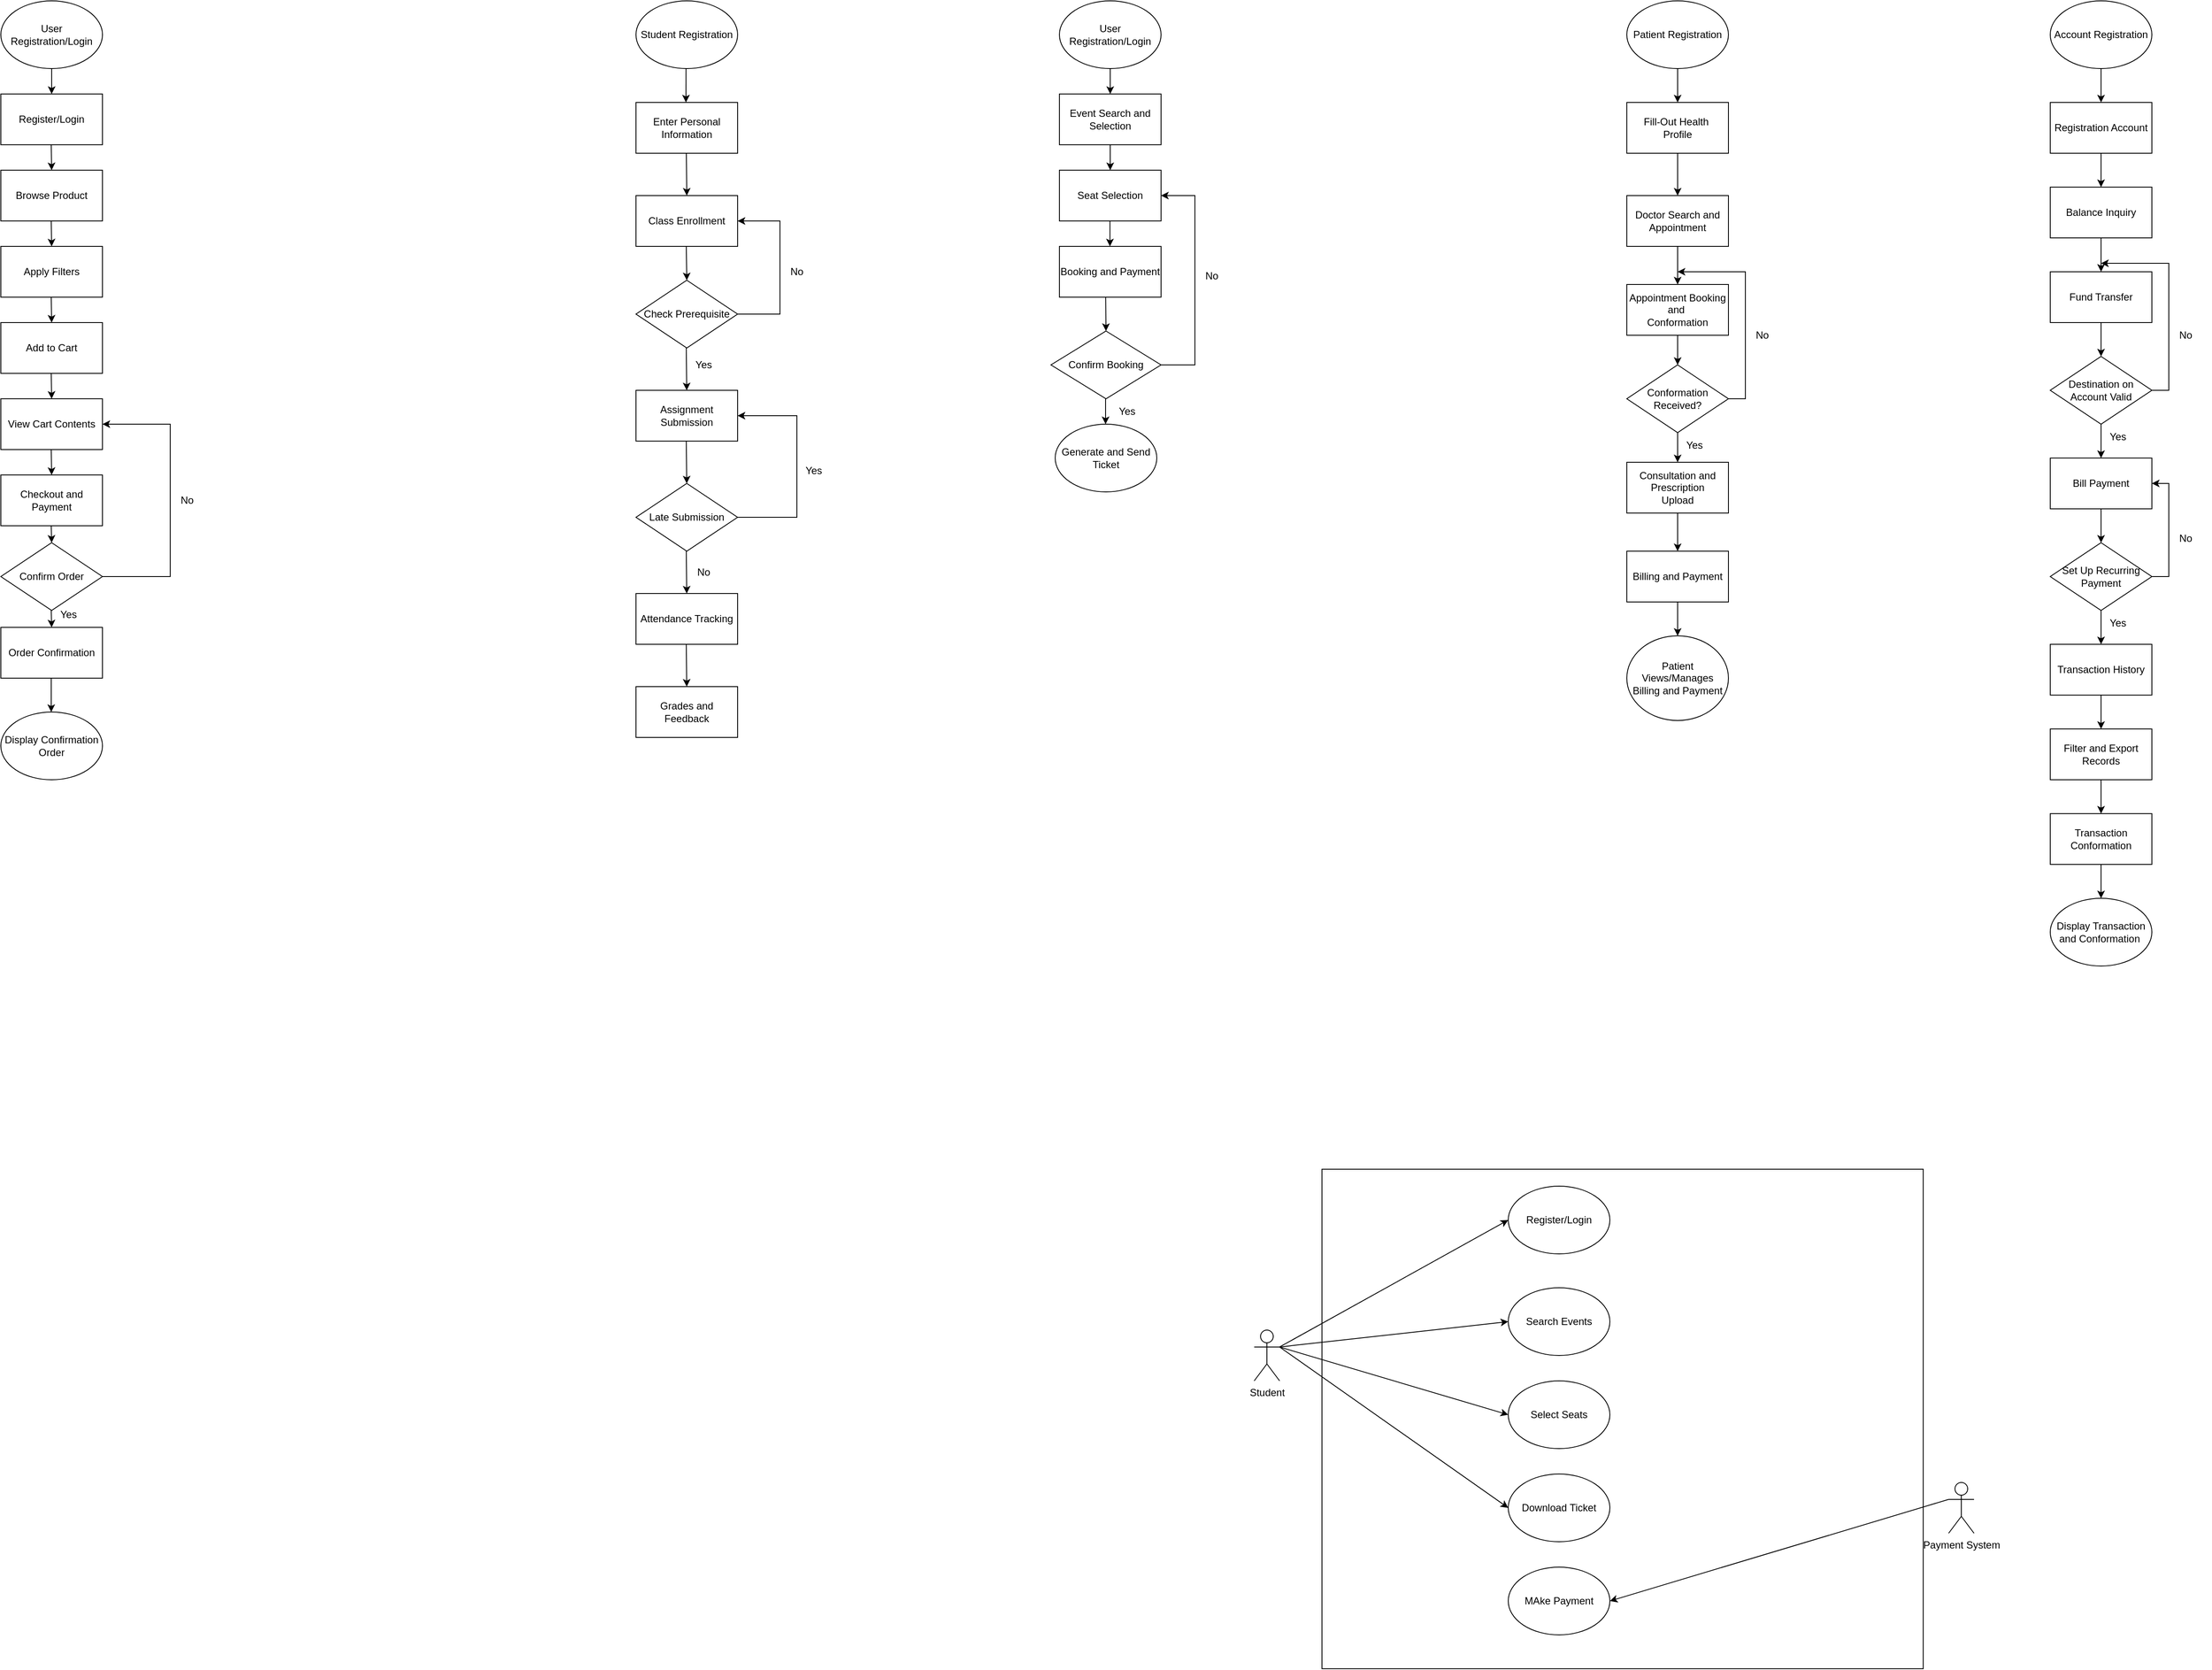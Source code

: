 <mxfile version="24.8.6">
  <diagram name="Page-1" id="GZojdiWRdrETS0R8xgWy">
    <mxGraphModel dx="1500" dy="796" grid="1" gridSize="10" guides="1" tooltips="1" connect="1" arrows="1" fold="1" page="1" pageScale="1" pageWidth="3300" pageHeight="4681" math="0" shadow="0">
      <root>
        <mxCell id="0" />
        <mxCell id="1" parent="0" />
        <mxCell id="wIGmamZzS2tpSSS7XD-q-1" value="Register/Login" style="rounded=0;whiteSpace=wrap;html=1;" vertex="1" parent="1">
          <mxGeometry x="200" y="110" width="120" height="60" as="geometry" />
        </mxCell>
        <mxCell id="wIGmamZzS2tpSSS7XD-q-2" value="Browse Product" style="rounded=0;whiteSpace=wrap;html=1;" vertex="1" parent="1">
          <mxGeometry x="200" y="200" width="120" height="60" as="geometry" />
        </mxCell>
        <mxCell id="wIGmamZzS2tpSSS7XD-q-3" value="Apply Filters" style="rounded=0;whiteSpace=wrap;html=1;" vertex="1" parent="1">
          <mxGeometry x="200" y="290" width="120" height="60" as="geometry" />
        </mxCell>
        <mxCell id="wIGmamZzS2tpSSS7XD-q-4" value="Add to Cart" style="rounded=0;whiteSpace=wrap;html=1;" vertex="1" parent="1">
          <mxGeometry x="200" y="380" width="120" height="60" as="geometry" />
        </mxCell>
        <mxCell id="wIGmamZzS2tpSSS7XD-q-5" value="View Cart Contents" style="rounded=0;whiteSpace=wrap;html=1;" vertex="1" parent="1">
          <mxGeometry x="200" y="470" width="120" height="60" as="geometry" />
        </mxCell>
        <mxCell id="wIGmamZzS2tpSSS7XD-q-19" style="edgeStyle=orthogonalEdgeStyle;rounded=0;orthogonalLoop=1;jettySize=auto;html=1;exitX=0.5;exitY=0;exitDx=0;exitDy=0;" edge="1" parent="1" source="wIGmamZzS2tpSSS7XD-q-6">
          <mxGeometry relative="1" as="geometry">
            <mxPoint x="260" y="560" as="targetPoint" />
          </mxGeometry>
        </mxCell>
        <mxCell id="wIGmamZzS2tpSSS7XD-q-6" value="Checkout and Payment" style="rounded=0;whiteSpace=wrap;html=1;" vertex="1" parent="1">
          <mxGeometry x="200" y="560" width="120" height="60" as="geometry" />
        </mxCell>
        <mxCell id="wIGmamZzS2tpSSS7XD-q-7" value="Order Confirmation" style="rounded=0;whiteSpace=wrap;html=1;" vertex="1" parent="1">
          <mxGeometry x="200" y="740" width="120" height="60" as="geometry" />
        </mxCell>
        <mxCell id="wIGmamZzS2tpSSS7XD-q-8" value="Confirm Order" style="rhombus;whiteSpace=wrap;html=1;" vertex="1" parent="1">
          <mxGeometry x="200" y="640" width="120" height="80" as="geometry" />
        </mxCell>
        <mxCell id="wIGmamZzS2tpSSS7XD-q-9" value="User Registration/Login" style="ellipse;whiteSpace=wrap;html=1;" vertex="1" parent="1">
          <mxGeometry x="200" width="120" height="80" as="geometry" />
        </mxCell>
        <mxCell id="wIGmamZzS2tpSSS7XD-q-10" value="" style="endArrow=classic;html=1;rounded=0;exitX=0.5;exitY=1;exitDx=0;exitDy=0;entryX=0.5;entryY=0;entryDx=0;entryDy=0;" edge="1" parent="1" source="wIGmamZzS2tpSSS7XD-q-9" target="wIGmamZzS2tpSSS7XD-q-1">
          <mxGeometry width="50" height="50" relative="1" as="geometry">
            <mxPoint x="560" y="90" as="sourcePoint" />
            <mxPoint x="610" y="40" as="targetPoint" />
          </mxGeometry>
        </mxCell>
        <mxCell id="wIGmamZzS2tpSSS7XD-q-11" value="" style="endArrow=classic;html=1;rounded=0;" edge="1" parent="1">
          <mxGeometry width="50" height="50" relative="1" as="geometry">
            <mxPoint x="259.5" y="170" as="sourcePoint" />
            <mxPoint x="260" y="200" as="targetPoint" />
          </mxGeometry>
        </mxCell>
        <mxCell id="wIGmamZzS2tpSSS7XD-q-12" value="" style="endArrow=classic;html=1;rounded=0;entryX=0.5;entryY=0;entryDx=0;entryDy=0;" edge="1" parent="1" target="wIGmamZzS2tpSSS7XD-q-3">
          <mxGeometry width="50" height="50" relative="1" as="geometry">
            <mxPoint x="259.5" y="260" as="sourcePoint" />
            <mxPoint x="259.5" y="280" as="targetPoint" />
          </mxGeometry>
        </mxCell>
        <mxCell id="wIGmamZzS2tpSSS7XD-q-13" value="" style="endArrow=classic;html=1;rounded=0;entryX=0.5;entryY=0;entryDx=0;entryDy=0;" edge="1" parent="1" target="wIGmamZzS2tpSSS7XD-q-4">
          <mxGeometry width="50" height="50" relative="1" as="geometry">
            <mxPoint x="259.5" y="350" as="sourcePoint" />
            <mxPoint x="259.5" y="370" as="targetPoint" />
          </mxGeometry>
        </mxCell>
        <mxCell id="wIGmamZzS2tpSSS7XD-q-14" value="" style="endArrow=classic;html=1;rounded=0;" edge="1" parent="1">
          <mxGeometry width="50" height="50" relative="1" as="geometry">
            <mxPoint x="259.5" y="440" as="sourcePoint" />
            <mxPoint x="260" y="470" as="targetPoint" />
          </mxGeometry>
        </mxCell>
        <mxCell id="wIGmamZzS2tpSSS7XD-q-15" value="" style="endArrow=classic;html=1;rounded=0;" edge="1" parent="1">
          <mxGeometry width="50" height="50" relative="1" as="geometry">
            <mxPoint x="259.5" y="530" as="sourcePoint" />
            <mxPoint x="260" y="560" as="targetPoint" />
          </mxGeometry>
        </mxCell>
        <mxCell id="wIGmamZzS2tpSSS7XD-q-16" value="" style="endArrow=classic;html=1;rounded=0;" edge="1" parent="1">
          <mxGeometry width="50" height="50" relative="1" as="geometry">
            <mxPoint x="259.5" y="620" as="sourcePoint" />
            <mxPoint x="260" y="640" as="targetPoint" />
          </mxGeometry>
        </mxCell>
        <mxCell id="wIGmamZzS2tpSSS7XD-q-17" value="" style="endArrow=classic;html=1;rounded=0;" edge="1" parent="1">
          <mxGeometry width="50" height="50" relative="1" as="geometry">
            <mxPoint x="259.5" y="720" as="sourcePoint" />
            <mxPoint x="260" y="740" as="targetPoint" />
          </mxGeometry>
        </mxCell>
        <mxCell id="wIGmamZzS2tpSSS7XD-q-18" value="" style="endArrow=classic;html=1;rounded=0;" edge="1" parent="1">
          <mxGeometry width="50" height="50" relative="1" as="geometry">
            <mxPoint x="259.5" y="800" as="sourcePoint" />
            <mxPoint x="259.5" y="840" as="targetPoint" />
          </mxGeometry>
        </mxCell>
        <mxCell id="wIGmamZzS2tpSSS7XD-q-20" value="Display Confirmation Order" style="ellipse;whiteSpace=wrap;html=1;" vertex="1" parent="1">
          <mxGeometry x="200" y="840" width="120" height="80" as="geometry" />
        </mxCell>
        <mxCell id="wIGmamZzS2tpSSS7XD-q-21" value="" style="endArrow=classic;html=1;rounded=0;exitX=1;exitY=0.5;exitDx=0;exitDy=0;entryX=1;entryY=0.5;entryDx=0;entryDy=0;" edge="1" parent="1" source="wIGmamZzS2tpSSS7XD-q-8" target="wIGmamZzS2tpSSS7XD-q-5">
          <mxGeometry width="50" height="50" relative="1" as="geometry">
            <mxPoint x="360" y="480" as="sourcePoint" />
            <mxPoint x="410" y="430" as="targetPoint" />
            <Array as="points">
              <mxPoint x="400" y="680" />
              <mxPoint x="400" y="580" />
              <mxPoint x="400" y="500" />
            </Array>
          </mxGeometry>
        </mxCell>
        <mxCell id="wIGmamZzS2tpSSS7XD-q-22" value="No" style="text;html=1;align=center;verticalAlign=middle;whiteSpace=wrap;rounded=0;" vertex="1" parent="1">
          <mxGeometry x="390" y="575" width="60" height="30" as="geometry" />
        </mxCell>
        <mxCell id="wIGmamZzS2tpSSS7XD-q-23" value="Student Registration" style="ellipse;whiteSpace=wrap;html=1;" vertex="1" parent="1">
          <mxGeometry x="950" width="120" height="80" as="geometry" />
        </mxCell>
        <mxCell id="wIGmamZzS2tpSSS7XD-q-24" value="Assignment Submission" style="rounded=0;whiteSpace=wrap;html=1;" vertex="1" parent="1">
          <mxGeometry x="950" y="460" width="120" height="60" as="geometry" />
        </mxCell>
        <mxCell id="wIGmamZzS2tpSSS7XD-q-25" value="Grades and Feedback" style="rounded=0;whiteSpace=wrap;html=1;" vertex="1" parent="1">
          <mxGeometry x="950" y="810" width="120" height="60" as="geometry" />
        </mxCell>
        <mxCell id="wIGmamZzS2tpSSS7XD-q-26" value="Attendance Tracking" style="rounded=0;whiteSpace=wrap;html=1;" vertex="1" parent="1">
          <mxGeometry x="950" y="700" width="120" height="60" as="geometry" />
        </mxCell>
        <mxCell id="wIGmamZzS2tpSSS7XD-q-27" value="Class Enrollment" style="rounded=0;whiteSpace=wrap;html=1;" vertex="1" parent="1">
          <mxGeometry x="950" y="230" width="120" height="60" as="geometry" />
        </mxCell>
        <mxCell id="wIGmamZzS2tpSSS7XD-q-28" value="Enter Personal Information" style="rounded=0;whiteSpace=wrap;html=1;" vertex="1" parent="1">
          <mxGeometry x="950" y="120" width="120" height="60" as="geometry" />
        </mxCell>
        <mxCell id="wIGmamZzS2tpSSS7XD-q-29" value="Late Submission" style="rhombus;whiteSpace=wrap;html=1;" vertex="1" parent="1">
          <mxGeometry x="950" y="570" width="120" height="80" as="geometry" />
        </mxCell>
        <mxCell id="wIGmamZzS2tpSSS7XD-q-30" value="Check Prerequisite" style="rhombus;whiteSpace=wrap;html=1;" vertex="1" parent="1">
          <mxGeometry x="950" y="330" width="120" height="80" as="geometry" />
        </mxCell>
        <mxCell id="wIGmamZzS2tpSSS7XD-q-31" value="" style="endArrow=classic;html=1;rounded=0;" edge="1" parent="1">
          <mxGeometry width="50" height="50" relative="1" as="geometry">
            <mxPoint x="1009.09" y="80" as="sourcePoint" />
            <mxPoint x="1009" y="120" as="targetPoint" />
          </mxGeometry>
        </mxCell>
        <mxCell id="wIGmamZzS2tpSSS7XD-q-32" value="" style="endArrow=classic;html=1;rounded=0;entryX=0.5;entryY=0;entryDx=0;entryDy=0;" edge="1" parent="1" target="wIGmamZzS2tpSSS7XD-q-27">
          <mxGeometry width="50" height="50" relative="1" as="geometry">
            <mxPoint x="1009.46" y="180" as="sourcePoint" />
            <mxPoint x="1009.37" y="220" as="targetPoint" />
          </mxGeometry>
        </mxCell>
        <mxCell id="wIGmamZzS2tpSSS7XD-q-33" value="" style="endArrow=classic;html=1;rounded=0;" edge="1" parent="1">
          <mxGeometry width="50" height="50" relative="1" as="geometry">
            <mxPoint x="1009.38" y="290" as="sourcePoint" />
            <mxPoint x="1010" y="330" as="targetPoint" />
          </mxGeometry>
        </mxCell>
        <mxCell id="wIGmamZzS2tpSSS7XD-q-34" value="" style="endArrow=classic;html=1;rounded=0;entryX=0.5;entryY=0;entryDx=0;entryDy=0;" edge="1" parent="1">
          <mxGeometry width="50" height="50" relative="1" as="geometry">
            <mxPoint x="1009.37" y="410" as="sourcePoint" />
            <mxPoint x="1009.91" y="460" as="targetPoint" />
          </mxGeometry>
        </mxCell>
        <mxCell id="wIGmamZzS2tpSSS7XD-q-35" value="" style="endArrow=classic;html=1;rounded=0;entryX=0.5;entryY=0;entryDx=0;entryDy=0;" edge="1" parent="1">
          <mxGeometry width="50" height="50" relative="1" as="geometry">
            <mxPoint x="1009.38" y="520" as="sourcePoint" />
            <mxPoint x="1009.92" y="570" as="targetPoint" />
          </mxGeometry>
        </mxCell>
        <mxCell id="wIGmamZzS2tpSSS7XD-q-36" value="" style="endArrow=classic;html=1;rounded=0;entryX=0.5;entryY=0;entryDx=0;entryDy=0;" edge="1" parent="1">
          <mxGeometry width="50" height="50" relative="1" as="geometry">
            <mxPoint x="1009.38" y="650" as="sourcePoint" />
            <mxPoint x="1009.92" y="700" as="targetPoint" />
          </mxGeometry>
        </mxCell>
        <mxCell id="wIGmamZzS2tpSSS7XD-q-37" value="" style="endArrow=classic;html=1;rounded=0;entryX=0.5;entryY=0;entryDx=0;entryDy=0;" edge="1" parent="1">
          <mxGeometry width="50" height="50" relative="1" as="geometry">
            <mxPoint x="1009.38" y="760" as="sourcePoint" />
            <mxPoint x="1009.92" y="810" as="targetPoint" />
          </mxGeometry>
        </mxCell>
        <mxCell id="wIGmamZzS2tpSSS7XD-q-38" value="Generate and Send Ticket" style="ellipse;whiteSpace=wrap;html=1;" vertex="1" parent="1">
          <mxGeometry x="1445" y="500" width="120" height="80" as="geometry" />
        </mxCell>
        <mxCell id="wIGmamZzS2tpSSS7XD-q-39" value="User Registration/Login" style="ellipse;whiteSpace=wrap;html=1;" vertex="1" parent="1">
          <mxGeometry x="1450" width="120" height="80" as="geometry" />
        </mxCell>
        <mxCell id="wIGmamZzS2tpSSS7XD-q-42" value="Booking and Payment" style="rounded=0;whiteSpace=wrap;html=1;" vertex="1" parent="1">
          <mxGeometry x="1450" y="290" width="120" height="60" as="geometry" />
        </mxCell>
        <mxCell id="wIGmamZzS2tpSSS7XD-q-43" value="Seat Selection" style="rounded=0;whiteSpace=wrap;html=1;" vertex="1" parent="1">
          <mxGeometry x="1450" y="200" width="120" height="60" as="geometry" />
        </mxCell>
        <mxCell id="wIGmamZzS2tpSSS7XD-q-44" value="Event Search and Selection" style="rounded=0;whiteSpace=wrap;html=1;" vertex="1" parent="1">
          <mxGeometry x="1450" y="110" width="120" height="60" as="geometry" />
        </mxCell>
        <mxCell id="wIGmamZzS2tpSSS7XD-q-46" value="Confirm Booking" style="rhombus;whiteSpace=wrap;html=1;" vertex="1" parent="1">
          <mxGeometry x="1440" y="390" width="130" height="80" as="geometry" />
        </mxCell>
        <mxCell id="wIGmamZzS2tpSSS7XD-q-47" value="" style="endArrow=classic;html=1;rounded=0;exitX=0.5;exitY=1;exitDx=0;exitDy=0;entryX=0.5;entryY=0;entryDx=0;entryDy=0;" edge="1" parent="1" source="wIGmamZzS2tpSSS7XD-q-39" target="wIGmamZzS2tpSSS7XD-q-44">
          <mxGeometry width="50" height="50" relative="1" as="geometry">
            <mxPoint x="1350" y="190" as="sourcePoint" />
            <mxPoint x="1400" y="140" as="targetPoint" />
          </mxGeometry>
        </mxCell>
        <mxCell id="wIGmamZzS2tpSSS7XD-q-52" value="" style="endArrow=classic;html=1;rounded=0;exitX=0.5;exitY=1;exitDx=0;exitDy=0;entryX=0.5;entryY=0;entryDx=0;entryDy=0;" edge="1" parent="1">
          <mxGeometry width="50" height="50" relative="1" as="geometry">
            <mxPoint x="1504.5" y="470" as="sourcePoint" />
            <mxPoint x="1504.5" y="500" as="targetPoint" />
          </mxGeometry>
        </mxCell>
        <mxCell id="wIGmamZzS2tpSSS7XD-q-53" value="" style="endArrow=classic;html=1;rounded=0;exitX=0.5;exitY=1;exitDx=0;exitDy=0;entryX=0.5;entryY=0;entryDx=0;entryDy=0;" edge="1" parent="1" target="wIGmamZzS2tpSSS7XD-q-46">
          <mxGeometry width="50" height="50" relative="1" as="geometry">
            <mxPoint x="1504.61" y="350" as="sourcePoint" />
            <mxPoint x="1505.38" y="380" as="targetPoint" />
          </mxGeometry>
        </mxCell>
        <mxCell id="wIGmamZzS2tpSSS7XD-q-54" value="" style="endArrow=classic;html=1;rounded=0;exitX=0.5;exitY=1;exitDx=0;exitDy=0;entryX=0.5;entryY=0;entryDx=0;entryDy=0;" edge="1" parent="1">
          <mxGeometry width="50" height="50" relative="1" as="geometry">
            <mxPoint x="1509.67" y="260" as="sourcePoint" />
            <mxPoint x="1509.67" y="290" as="targetPoint" />
          </mxGeometry>
        </mxCell>
        <mxCell id="wIGmamZzS2tpSSS7XD-q-55" value="" style="endArrow=classic;html=1;rounded=0;exitX=0.5;exitY=1;exitDx=0;exitDy=0;entryX=0.5;entryY=0;entryDx=0;entryDy=0;" edge="1" parent="1">
          <mxGeometry width="50" height="50" relative="1" as="geometry">
            <mxPoint x="1510" y="170" as="sourcePoint" />
            <mxPoint x="1510" y="200" as="targetPoint" />
          </mxGeometry>
        </mxCell>
        <mxCell id="wIGmamZzS2tpSSS7XD-q-57" value="" style="endArrow=classic;html=1;rounded=0;entryX=1;entryY=0.5;entryDx=0;entryDy=0;" edge="1" parent="1" target="wIGmamZzS2tpSSS7XD-q-24">
          <mxGeometry width="50" height="50" relative="1" as="geometry">
            <mxPoint x="1070" y="610" as="sourcePoint" />
            <mxPoint x="1120" y="560" as="targetPoint" />
            <Array as="points">
              <mxPoint x="1140" y="610" />
              <mxPoint x="1140" y="550" />
              <mxPoint x="1140" y="490" />
            </Array>
          </mxGeometry>
        </mxCell>
        <mxCell id="wIGmamZzS2tpSSS7XD-q-58" value="Yes" style="text;html=1;align=center;verticalAlign=middle;whiteSpace=wrap;rounded=0;" vertex="1" parent="1">
          <mxGeometry x="1130" y="540" width="60" height="30" as="geometry" />
        </mxCell>
        <mxCell id="wIGmamZzS2tpSSS7XD-q-59" value="" style="endArrow=classic;html=1;rounded=0;entryX=1;entryY=0.5;entryDx=0;entryDy=0;" edge="1" parent="1" target="wIGmamZzS2tpSSS7XD-q-27">
          <mxGeometry width="50" height="50" relative="1" as="geometry">
            <mxPoint x="1070" y="370" as="sourcePoint" />
            <mxPoint x="1120" y="320" as="targetPoint" />
            <Array as="points">
              <mxPoint x="1120" y="370" />
              <mxPoint x="1120" y="320" />
              <mxPoint x="1120" y="260" />
            </Array>
          </mxGeometry>
        </mxCell>
        <mxCell id="wIGmamZzS2tpSSS7XD-q-60" value="Yes" style="text;html=1;align=center;verticalAlign=middle;whiteSpace=wrap;rounded=0;" vertex="1" parent="1">
          <mxGeometry x="1500" y="470" width="60" height="30" as="geometry" />
        </mxCell>
        <mxCell id="wIGmamZzS2tpSSS7XD-q-61" value="No" style="text;html=1;align=center;verticalAlign=middle;whiteSpace=wrap;rounded=0;" vertex="1" parent="1">
          <mxGeometry x="1000" y="660" width="60" height="30" as="geometry" />
        </mxCell>
        <mxCell id="wIGmamZzS2tpSSS7XD-q-62" value="Yes" style="text;html=1;align=center;verticalAlign=middle;whiteSpace=wrap;rounded=0;" vertex="1" parent="1">
          <mxGeometry x="250" y="710" width="60" height="30" as="geometry" />
        </mxCell>
        <mxCell id="wIGmamZzS2tpSSS7XD-q-64" value="Yes" style="text;html=1;align=center;verticalAlign=middle;whiteSpace=wrap;rounded=0;" vertex="1" parent="1">
          <mxGeometry x="1000" y="415" width="60" height="30" as="geometry" />
        </mxCell>
        <mxCell id="wIGmamZzS2tpSSS7XD-q-65" value="No" style="text;html=1;align=center;verticalAlign=middle;whiteSpace=wrap;rounded=0;" vertex="1" parent="1">
          <mxGeometry x="1110" y="305" width="60" height="30" as="geometry" />
        </mxCell>
        <mxCell id="wIGmamZzS2tpSSS7XD-q-66" value="" style="endArrow=classic;html=1;rounded=0;exitX=1;exitY=0.5;exitDx=0;exitDy=0;entryX=1;entryY=0.5;entryDx=0;entryDy=0;" edge="1" parent="1" source="wIGmamZzS2tpSSS7XD-q-46" target="wIGmamZzS2tpSSS7XD-q-43">
          <mxGeometry width="50" height="50" relative="1" as="geometry">
            <mxPoint x="1500" y="360" as="sourcePoint" />
            <mxPoint x="1550" y="310" as="targetPoint" />
            <Array as="points">
              <mxPoint x="1610" y="430" />
              <mxPoint x="1610" y="330" />
              <mxPoint x="1610" y="230" />
            </Array>
          </mxGeometry>
        </mxCell>
        <mxCell id="wIGmamZzS2tpSSS7XD-q-67" value="No" style="text;html=1;align=center;verticalAlign=middle;whiteSpace=wrap;rounded=0;" vertex="1" parent="1">
          <mxGeometry x="1600" y="310" width="60" height="30" as="geometry" />
        </mxCell>
        <mxCell id="wIGmamZzS2tpSSS7XD-q-80" value="" style="edgeStyle=orthogonalEdgeStyle;rounded=0;orthogonalLoop=1;jettySize=auto;html=1;" edge="1" parent="1" source="wIGmamZzS2tpSSS7XD-q-68" target="wIGmamZzS2tpSSS7XD-q-73">
          <mxGeometry relative="1" as="geometry" />
        </mxCell>
        <mxCell id="wIGmamZzS2tpSSS7XD-q-68" value="Appointment Booking and&amp;nbsp;&lt;br&gt;Conformation" style="rounded=0;whiteSpace=wrap;html=1;" vertex="1" parent="1">
          <mxGeometry x="2120" y="335" width="120" height="60" as="geometry" />
        </mxCell>
        <mxCell id="wIGmamZzS2tpSSS7XD-q-83" value="" style="edgeStyle=orthogonalEdgeStyle;rounded=0;orthogonalLoop=1;jettySize=auto;html=1;" edge="1" parent="1" source="wIGmamZzS2tpSSS7XD-q-69" target="wIGmamZzS2tpSSS7XD-q-74">
          <mxGeometry relative="1" as="geometry" />
        </mxCell>
        <mxCell id="wIGmamZzS2tpSSS7XD-q-69" value="Billing and Payment" style="rounded=0;whiteSpace=wrap;html=1;" vertex="1" parent="1">
          <mxGeometry x="2120" y="650" width="120" height="60" as="geometry" />
        </mxCell>
        <mxCell id="wIGmamZzS2tpSSS7XD-q-82" value="" style="edgeStyle=orthogonalEdgeStyle;rounded=0;orthogonalLoop=1;jettySize=auto;html=1;" edge="1" parent="1" source="wIGmamZzS2tpSSS7XD-q-70" target="wIGmamZzS2tpSSS7XD-q-69">
          <mxGeometry relative="1" as="geometry" />
        </mxCell>
        <mxCell id="wIGmamZzS2tpSSS7XD-q-70" value="Consultation and Prescription&lt;div&gt;Upload&lt;/div&gt;" style="rounded=0;whiteSpace=wrap;html=1;" vertex="1" parent="1">
          <mxGeometry x="2120" y="545" width="120" height="60" as="geometry" />
        </mxCell>
        <mxCell id="wIGmamZzS2tpSSS7XD-q-79" value="" style="edgeStyle=orthogonalEdgeStyle;rounded=0;orthogonalLoop=1;jettySize=auto;html=1;" edge="1" parent="1" source="wIGmamZzS2tpSSS7XD-q-71" target="wIGmamZzS2tpSSS7XD-q-68">
          <mxGeometry relative="1" as="geometry" />
        </mxCell>
        <mxCell id="wIGmamZzS2tpSSS7XD-q-71" value="Doctor Search and Appointment" style="rounded=0;whiteSpace=wrap;html=1;" vertex="1" parent="1">
          <mxGeometry x="2120" y="230" width="120" height="60" as="geometry" />
        </mxCell>
        <mxCell id="wIGmamZzS2tpSSS7XD-q-78" value="" style="edgeStyle=orthogonalEdgeStyle;rounded=0;orthogonalLoop=1;jettySize=auto;html=1;" edge="1" parent="1" source="wIGmamZzS2tpSSS7XD-q-72" target="wIGmamZzS2tpSSS7XD-q-71">
          <mxGeometry relative="1" as="geometry" />
        </mxCell>
        <mxCell id="wIGmamZzS2tpSSS7XD-q-72" value="Fill-Out Health&amp;nbsp;&lt;div&gt;Profile&lt;/div&gt;" style="rounded=0;whiteSpace=wrap;html=1;" vertex="1" parent="1">
          <mxGeometry x="2120" y="120" width="120" height="60" as="geometry" />
        </mxCell>
        <mxCell id="wIGmamZzS2tpSSS7XD-q-81" value="" style="edgeStyle=orthogonalEdgeStyle;rounded=0;orthogonalLoop=1;jettySize=auto;html=1;" edge="1" parent="1" source="wIGmamZzS2tpSSS7XD-q-73" target="wIGmamZzS2tpSSS7XD-q-70">
          <mxGeometry relative="1" as="geometry" />
        </mxCell>
        <mxCell id="wIGmamZzS2tpSSS7XD-q-86" style="edgeStyle=orthogonalEdgeStyle;rounded=0;orthogonalLoop=1;jettySize=auto;html=1;exitX=1;exitY=0.5;exitDx=0;exitDy=0;" edge="1" parent="1" source="wIGmamZzS2tpSSS7XD-q-73">
          <mxGeometry relative="1" as="geometry">
            <mxPoint x="2180" y="320" as="targetPoint" />
            <Array as="points">
              <mxPoint x="2260" y="470" />
              <mxPoint x="2260" y="320" />
            </Array>
          </mxGeometry>
        </mxCell>
        <mxCell id="wIGmamZzS2tpSSS7XD-q-73" value="Conformation Received?" style="rhombus;whiteSpace=wrap;html=1;" vertex="1" parent="1">
          <mxGeometry x="2120" y="430" width="120" height="80" as="geometry" />
        </mxCell>
        <mxCell id="wIGmamZzS2tpSSS7XD-q-74" value="Patient Views/Manages Billing and Payment" style="ellipse;whiteSpace=wrap;html=1;" vertex="1" parent="1">
          <mxGeometry x="2120" y="750" width="120" height="100" as="geometry" />
        </mxCell>
        <mxCell id="wIGmamZzS2tpSSS7XD-q-77" value="" style="edgeStyle=orthogonalEdgeStyle;rounded=0;orthogonalLoop=1;jettySize=auto;html=1;" edge="1" parent="1" source="wIGmamZzS2tpSSS7XD-q-75" target="wIGmamZzS2tpSSS7XD-q-72">
          <mxGeometry relative="1" as="geometry">
            <Array as="points">
              <mxPoint x="2180" y="170" />
              <mxPoint x="2180" y="170" />
            </Array>
          </mxGeometry>
        </mxCell>
        <mxCell id="wIGmamZzS2tpSSS7XD-q-75" value="Patient Registration" style="ellipse;whiteSpace=wrap;html=1;" vertex="1" parent="1">
          <mxGeometry x="2120" width="120" height="80" as="geometry" />
        </mxCell>
        <mxCell id="wIGmamZzS2tpSSS7XD-q-87" value="No" style="text;html=1;align=center;verticalAlign=middle;whiteSpace=wrap;rounded=0;" vertex="1" parent="1">
          <mxGeometry x="2250" y="380" width="60" height="30" as="geometry" />
        </mxCell>
        <mxCell id="wIGmamZzS2tpSSS7XD-q-88" value="Yes" style="text;html=1;align=center;verticalAlign=middle;whiteSpace=wrap;rounded=0;" vertex="1" parent="1">
          <mxGeometry x="2170" y="510" width="60" height="30" as="geometry" />
        </mxCell>
        <mxCell id="wIGmamZzS2tpSSS7XD-q-89" value="Display Transaction and Conformation&amp;nbsp;" style="ellipse;whiteSpace=wrap;html=1;" vertex="1" parent="1">
          <mxGeometry x="2620" y="1060" width="120" height="80" as="geometry" />
        </mxCell>
        <mxCell id="wIGmamZzS2tpSSS7XD-q-100" value="" style="edgeStyle=orthogonalEdgeStyle;rounded=0;orthogonalLoop=1;jettySize=auto;html=1;" edge="1" parent="1" source="wIGmamZzS2tpSSS7XD-q-90" target="wIGmamZzS2tpSSS7XD-q-97">
          <mxGeometry relative="1" as="geometry" />
        </mxCell>
        <mxCell id="wIGmamZzS2tpSSS7XD-q-90" value="Account Registration" style="ellipse;whiteSpace=wrap;html=1;" vertex="1" parent="1">
          <mxGeometry x="2620" width="120" height="80" as="geometry" />
        </mxCell>
        <mxCell id="wIGmamZzS2tpSSS7XD-q-110" value="" style="edgeStyle=orthogonalEdgeStyle;rounded=0;orthogonalLoop=1;jettySize=auto;html=1;" edge="1" parent="1" source="wIGmamZzS2tpSSS7XD-q-91" target="wIGmamZzS2tpSSS7XD-q-89">
          <mxGeometry relative="1" as="geometry" />
        </mxCell>
        <mxCell id="wIGmamZzS2tpSSS7XD-q-91" value="Transaction Conformation" style="rounded=0;whiteSpace=wrap;html=1;" vertex="1" parent="1">
          <mxGeometry x="2620" y="960" width="120" height="60" as="geometry" />
        </mxCell>
        <mxCell id="wIGmamZzS2tpSSS7XD-q-109" value="" style="edgeStyle=orthogonalEdgeStyle;rounded=0;orthogonalLoop=1;jettySize=auto;html=1;" edge="1" parent="1" source="wIGmamZzS2tpSSS7XD-q-92" target="wIGmamZzS2tpSSS7XD-q-91">
          <mxGeometry relative="1" as="geometry" />
        </mxCell>
        <mxCell id="wIGmamZzS2tpSSS7XD-q-92" value="Filter and Export Records" style="rounded=0;whiteSpace=wrap;html=1;" vertex="1" parent="1">
          <mxGeometry x="2620" y="860" width="120" height="60" as="geometry" />
        </mxCell>
        <mxCell id="wIGmamZzS2tpSSS7XD-q-107" value="" style="edgeStyle=orthogonalEdgeStyle;rounded=0;orthogonalLoop=1;jettySize=auto;html=1;" edge="1" parent="1" source="wIGmamZzS2tpSSS7XD-q-93" target="wIGmamZzS2tpSSS7XD-q-92">
          <mxGeometry relative="1" as="geometry" />
        </mxCell>
        <mxCell id="wIGmamZzS2tpSSS7XD-q-93" value="Transaction History" style="rounded=0;whiteSpace=wrap;html=1;" vertex="1" parent="1">
          <mxGeometry x="2620" y="760" width="120" height="60" as="geometry" />
        </mxCell>
        <mxCell id="wIGmamZzS2tpSSS7XD-q-105" value="" style="edgeStyle=orthogonalEdgeStyle;rounded=0;orthogonalLoop=1;jettySize=auto;html=1;" edge="1" parent="1" source="wIGmamZzS2tpSSS7XD-q-94" target="wIGmamZzS2tpSSS7XD-q-98">
          <mxGeometry relative="1" as="geometry" />
        </mxCell>
        <mxCell id="wIGmamZzS2tpSSS7XD-q-94" value="Bill Payment" style="rounded=0;whiteSpace=wrap;html=1;" vertex="1" parent="1">
          <mxGeometry x="2620" y="540" width="120" height="60" as="geometry" />
        </mxCell>
        <mxCell id="wIGmamZzS2tpSSS7XD-q-103" value="" style="edgeStyle=orthogonalEdgeStyle;rounded=0;orthogonalLoop=1;jettySize=auto;html=1;" edge="1" parent="1" source="wIGmamZzS2tpSSS7XD-q-95" target="wIGmamZzS2tpSSS7XD-q-99">
          <mxGeometry relative="1" as="geometry" />
        </mxCell>
        <mxCell id="wIGmamZzS2tpSSS7XD-q-95" value="Fund Transfer" style="rounded=0;whiteSpace=wrap;html=1;" vertex="1" parent="1">
          <mxGeometry x="2620" y="320" width="120" height="60" as="geometry" />
        </mxCell>
        <mxCell id="wIGmamZzS2tpSSS7XD-q-102" value="" style="edgeStyle=orthogonalEdgeStyle;rounded=0;orthogonalLoop=1;jettySize=auto;html=1;" edge="1" parent="1" source="wIGmamZzS2tpSSS7XD-q-96" target="wIGmamZzS2tpSSS7XD-q-95">
          <mxGeometry relative="1" as="geometry" />
        </mxCell>
        <mxCell id="wIGmamZzS2tpSSS7XD-q-96" value="Balance Inquiry" style="rounded=0;whiteSpace=wrap;html=1;" vertex="1" parent="1">
          <mxGeometry x="2620" y="220" width="120" height="60" as="geometry" />
        </mxCell>
        <mxCell id="wIGmamZzS2tpSSS7XD-q-101" value="" style="edgeStyle=orthogonalEdgeStyle;rounded=0;orthogonalLoop=1;jettySize=auto;html=1;" edge="1" parent="1" source="wIGmamZzS2tpSSS7XD-q-97" target="wIGmamZzS2tpSSS7XD-q-96">
          <mxGeometry relative="1" as="geometry" />
        </mxCell>
        <mxCell id="wIGmamZzS2tpSSS7XD-q-97" value="Registration Account" style="rounded=0;whiteSpace=wrap;html=1;" vertex="1" parent="1">
          <mxGeometry x="2620" y="120" width="120" height="60" as="geometry" />
        </mxCell>
        <mxCell id="wIGmamZzS2tpSSS7XD-q-106" value="" style="edgeStyle=orthogonalEdgeStyle;rounded=0;orthogonalLoop=1;jettySize=auto;html=1;" edge="1" parent="1" source="wIGmamZzS2tpSSS7XD-q-98" target="wIGmamZzS2tpSSS7XD-q-93">
          <mxGeometry relative="1" as="geometry" />
        </mxCell>
        <mxCell id="wIGmamZzS2tpSSS7XD-q-115" style="edgeStyle=orthogonalEdgeStyle;rounded=0;orthogonalLoop=1;jettySize=auto;html=1;entryX=1;entryY=0.5;entryDx=0;entryDy=0;" edge="1" parent="1" source="wIGmamZzS2tpSSS7XD-q-98" target="wIGmamZzS2tpSSS7XD-q-94">
          <mxGeometry relative="1" as="geometry">
            <Array as="points">
              <mxPoint x="2760" y="680.0" />
              <mxPoint x="2760" y="570" />
            </Array>
          </mxGeometry>
        </mxCell>
        <mxCell id="wIGmamZzS2tpSSS7XD-q-98" value="Set Up Recurring Payment" style="rhombus;whiteSpace=wrap;html=1;" vertex="1" parent="1">
          <mxGeometry x="2620" y="640" width="120" height="80" as="geometry" />
        </mxCell>
        <mxCell id="wIGmamZzS2tpSSS7XD-q-104" value="" style="edgeStyle=orthogonalEdgeStyle;rounded=0;orthogonalLoop=1;jettySize=auto;html=1;" edge="1" parent="1" source="wIGmamZzS2tpSSS7XD-q-99" target="wIGmamZzS2tpSSS7XD-q-94">
          <mxGeometry relative="1" as="geometry" />
        </mxCell>
        <mxCell id="wIGmamZzS2tpSSS7XD-q-111" style="edgeStyle=orthogonalEdgeStyle;rounded=0;orthogonalLoop=1;jettySize=auto;html=1;exitX=1;exitY=0.5;exitDx=0;exitDy=0;" edge="1" parent="1" source="wIGmamZzS2tpSSS7XD-q-99">
          <mxGeometry relative="1" as="geometry">
            <mxPoint x="2680" y="310" as="targetPoint" />
            <Array as="points">
              <mxPoint x="2760" y="460" />
              <mxPoint x="2760" y="310" />
            </Array>
          </mxGeometry>
        </mxCell>
        <mxCell id="wIGmamZzS2tpSSS7XD-q-99" value="Destination on Account Valid" style="rhombus;whiteSpace=wrap;html=1;" vertex="1" parent="1">
          <mxGeometry x="2620" y="420" width="120" height="80" as="geometry" />
        </mxCell>
        <mxCell id="wIGmamZzS2tpSSS7XD-q-113" value="No" style="text;html=1;align=center;verticalAlign=middle;whiteSpace=wrap;rounded=0;" vertex="1" parent="1">
          <mxGeometry x="2750" y="380" width="60" height="30" as="geometry" />
        </mxCell>
        <mxCell id="wIGmamZzS2tpSSS7XD-q-114" value="Yes" style="text;html=1;align=center;verticalAlign=middle;whiteSpace=wrap;rounded=0;" vertex="1" parent="1">
          <mxGeometry x="2670" y="500" width="60" height="30" as="geometry" />
        </mxCell>
        <mxCell id="wIGmamZzS2tpSSS7XD-q-116" value="No" style="text;html=1;align=center;verticalAlign=middle;whiteSpace=wrap;rounded=0;" vertex="1" parent="1">
          <mxGeometry x="2750" y="620" width="60" height="30" as="geometry" />
        </mxCell>
        <mxCell id="wIGmamZzS2tpSSS7XD-q-117" value="Yes" style="text;html=1;align=center;verticalAlign=middle;whiteSpace=wrap;rounded=0;" vertex="1" parent="1">
          <mxGeometry x="2670" y="720" width="60" height="30" as="geometry" />
        </mxCell>
        <mxCell id="wIGmamZzS2tpSSS7XD-q-118" value="Student" style="shape=umlActor;verticalLabelPosition=bottom;verticalAlign=top;html=1;outlineConnect=0;" vertex="1" parent="1">
          <mxGeometry x="1680" y="1570" width="30" height="60" as="geometry" />
        </mxCell>
        <mxCell id="wIGmamZzS2tpSSS7XD-q-119" value="" style="rounded=0;whiteSpace=wrap;html=1;" vertex="1" parent="1">
          <mxGeometry x="1760" y="1380" width="710" height="590" as="geometry" />
        </mxCell>
        <mxCell id="wIGmamZzS2tpSSS7XD-q-121" value="Select Seats" style="ellipse;whiteSpace=wrap;html=1;" vertex="1" parent="1">
          <mxGeometry x="1980" y="1630" width="120" height="80" as="geometry" />
        </mxCell>
        <mxCell id="wIGmamZzS2tpSSS7XD-q-122" value="Search Events" style="ellipse;whiteSpace=wrap;html=1;" vertex="1" parent="1">
          <mxGeometry x="1980" y="1520" width="120" height="80" as="geometry" />
        </mxCell>
        <mxCell id="wIGmamZzS2tpSSS7XD-q-125" value="Download Ticket" style="ellipse;whiteSpace=wrap;html=1;" vertex="1" parent="1">
          <mxGeometry x="1980" y="1740" width="120" height="80" as="geometry" />
        </mxCell>
        <mxCell id="wIGmamZzS2tpSSS7XD-q-126" value="Register/Login" style="ellipse;whiteSpace=wrap;html=1;" vertex="1" parent="1">
          <mxGeometry x="1980" y="1400" width="120" height="80" as="geometry" />
        </mxCell>
        <mxCell id="wIGmamZzS2tpSSS7XD-q-130" value="" style="endArrow=classic;html=1;rounded=0;exitX=1;exitY=0.333;exitDx=0;exitDy=0;exitPerimeter=0;entryX=0;entryY=0.5;entryDx=0;entryDy=0;" edge="1" parent="1" source="wIGmamZzS2tpSSS7XD-q-118" target="wIGmamZzS2tpSSS7XD-q-126">
          <mxGeometry width="50" height="50" relative="1" as="geometry">
            <mxPoint x="1920" y="1580" as="sourcePoint" />
            <mxPoint x="1970" y="1530" as="targetPoint" />
          </mxGeometry>
        </mxCell>
        <mxCell id="wIGmamZzS2tpSSS7XD-q-131" value="" style="endArrow=classic;html=1;rounded=0;entryX=0;entryY=0.5;entryDx=0;entryDy=0;" edge="1" parent="1" target="wIGmamZzS2tpSSS7XD-q-122">
          <mxGeometry width="50" height="50" relative="1" as="geometry">
            <mxPoint x="1710" y="1590" as="sourcePoint" />
            <mxPoint x="1970" y="1530" as="targetPoint" />
          </mxGeometry>
        </mxCell>
        <mxCell id="wIGmamZzS2tpSSS7XD-q-132" value="" style="endArrow=classic;html=1;rounded=0;entryX=0;entryY=0.5;entryDx=0;entryDy=0;" edge="1" parent="1" target="wIGmamZzS2tpSSS7XD-q-121">
          <mxGeometry width="50" height="50" relative="1" as="geometry">
            <mxPoint x="1710" y="1590" as="sourcePoint" />
            <mxPoint x="2120" y="1650" as="targetPoint" />
          </mxGeometry>
        </mxCell>
        <mxCell id="wIGmamZzS2tpSSS7XD-q-133" value="" style="endArrow=classic;html=1;rounded=0;entryX=0;entryY=0.5;entryDx=0;entryDy=0;" edge="1" parent="1" target="wIGmamZzS2tpSSS7XD-q-125">
          <mxGeometry width="50" height="50" relative="1" as="geometry">
            <mxPoint x="1710" y="1590" as="sourcePoint" />
            <mxPoint x="2120" y="1700" as="targetPoint" />
          </mxGeometry>
        </mxCell>
        <mxCell id="wIGmamZzS2tpSSS7XD-q-137" value="Payment System" style="shape=umlActor;verticalLabelPosition=bottom;verticalAlign=top;html=1;outlineConnect=0;" vertex="1" parent="1">
          <mxGeometry x="2500" y="1750" width="30" height="60" as="geometry" />
        </mxCell>
        <mxCell id="wIGmamZzS2tpSSS7XD-q-146" value="" style="endArrow=classic;html=1;rounded=0;entryX=1;entryY=0.5;entryDx=0;entryDy=0;" edge="1" parent="1" target="wIGmamZzS2tpSSS7XD-q-147">
          <mxGeometry width="50" height="50" relative="1" as="geometry">
            <mxPoint x="2500" y="1770" as="sourcePoint" />
            <mxPoint x="2180" y="1660" as="targetPoint" />
          </mxGeometry>
        </mxCell>
        <mxCell id="wIGmamZzS2tpSSS7XD-q-147" value="MAke Payment" style="ellipse;whiteSpace=wrap;html=1;" vertex="1" parent="1">
          <mxGeometry x="1980" y="1850" width="120" height="80" as="geometry" />
        </mxCell>
      </root>
    </mxGraphModel>
  </diagram>
</mxfile>
